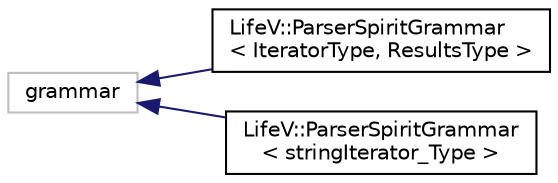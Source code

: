 digraph "Graphical Class Hierarchy"
{
 // LATEX_PDF_SIZE
  edge [fontname="Helvetica",fontsize="10",labelfontname="Helvetica",labelfontsize="10"];
  node [fontname="Helvetica",fontsize="10",shape=record];
  rankdir="LR";
  Node10 [label="grammar",height=0.2,width=0.4,color="grey75", fillcolor="white", style="filled",tooltip=" "];
  Node10 -> Node0 [dir="back",color="midnightblue",fontsize="10",style="solid",fontname="Helvetica"];
  Node0 [label="LifeV::ParserSpiritGrammar\l\< IteratorType, ResultsType \>",height=0.2,width=0.4,color="black", fillcolor="white", style="filled",URL="$classLifeV_1_1ParserSpiritGrammar.html",tooltip="ParserSpiritGrammar - A string parser grammar based on boost::spirit::qi."];
  Node10 -> Node12 [dir="back",color="midnightblue",fontsize="10",style="solid",fontname="Helvetica"];
  Node12 [label="LifeV::ParserSpiritGrammar\l\< stringIterator_Type \>",height=0.2,width=0.4,color="black", fillcolor="white", style="filled",URL="$classLifeV_1_1ParserSpiritGrammar.html",tooltip=" "];
}
